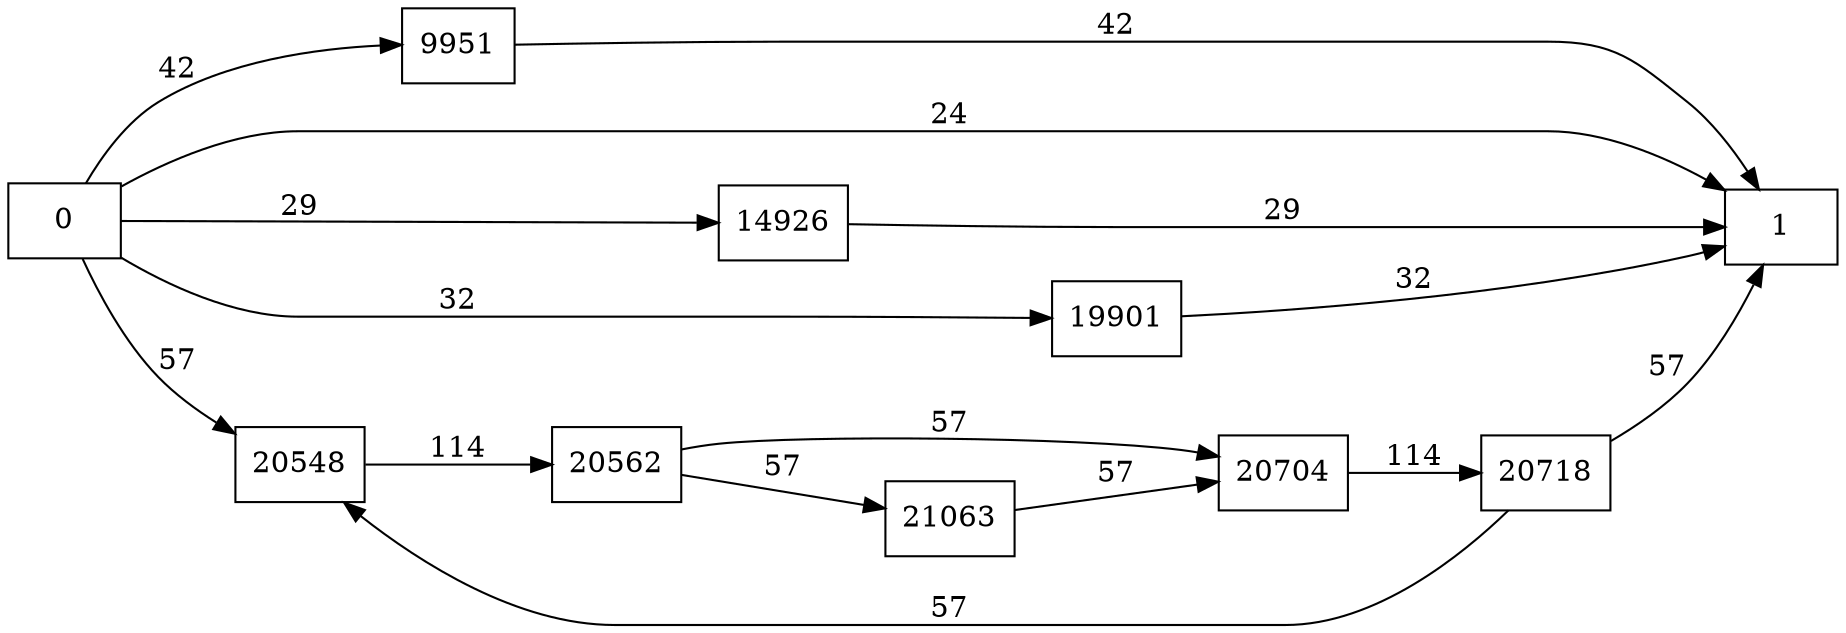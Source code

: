 digraph {
	graph [rankdir=LR]
	node [shape=rectangle]
	9951 -> 1 [label=42]
	14926 -> 1 [label=29]
	19901 -> 1 [label=32]
	20548 -> 20562 [label=114]
	20562 -> 20704 [label=57]
	20562 -> 21063 [label=57]
	20704 -> 20718 [label=114]
	20718 -> 20548 [label=57]
	20718 -> 1 [label=57]
	21063 -> 20704 [label=57]
	0 -> 1 [label=24]
	0 -> 9951 [label=42]
	0 -> 14926 [label=29]
	0 -> 19901 [label=32]
	0 -> 20548 [label=57]
}
